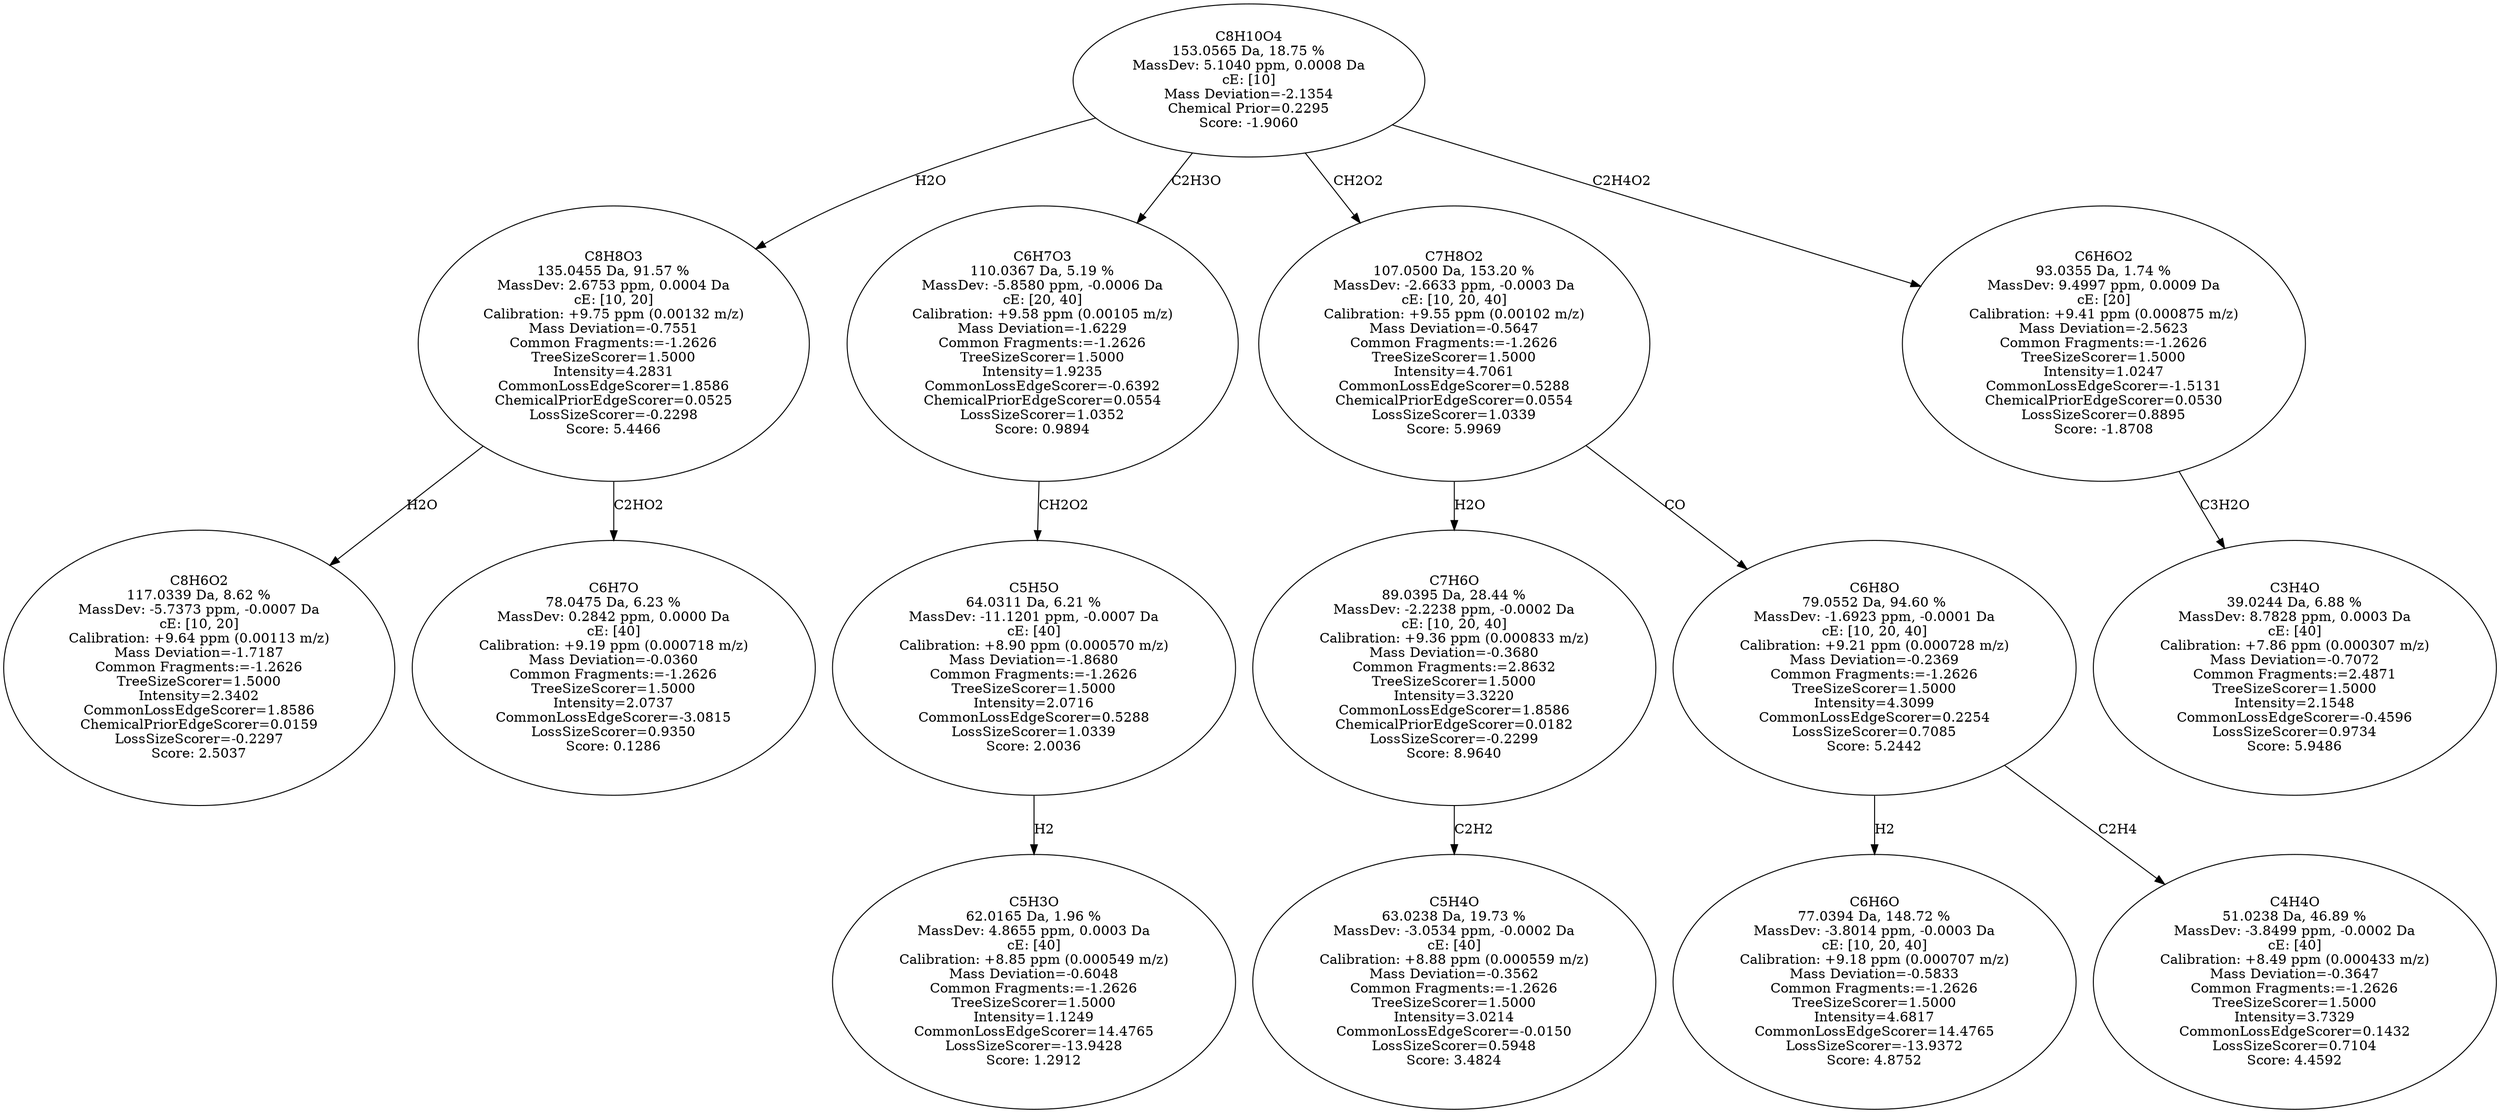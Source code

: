 strict digraph {
v1 [label="C8H6O2\n117.0339 Da, 8.62 %\nMassDev: -5.7373 ppm, -0.0007 Da\ncE: [10, 20]\nCalibration: +9.64 ppm (0.00113 m/z)\nMass Deviation=-1.7187\nCommon Fragments:=-1.2626\nTreeSizeScorer=1.5000\nIntensity=2.3402\nCommonLossEdgeScorer=1.8586\nChemicalPriorEdgeScorer=0.0159\nLossSizeScorer=-0.2297\nScore: 2.5037"];
v2 [label="C6H7O\n78.0475 Da, 6.23 %\nMassDev: 0.2842 ppm, 0.0000 Da\ncE: [40]\nCalibration: +9.19 ppm (0.000718 m/z)\nMass Deviation=-0.0360\nCommon Fragments:=-1.2626\nTreeSizeScorer=1.5000\nIntensity=2.0737\nCommonLossEdgeScorer=-3.0815\nLossSizeScorer=0.9350\nScore: 0.1286"];
v3 [label="C8H8O3\n135.0455 Da, 91.57 %\nMassDev: 2.6753 ppm, 0.0004 Da\ncE: [10, 20]\nCalibration: +9.75 ppm (0.00132 m/z)\nMass Deviation=-0.7551\nCommon Fragments:=-1.2626\nTreeSizeScorer=1.5000\nIntensity=4.2831\nCommonLossEdgeScorer=1.8586\nChemicalPriorEdgeScorer=0.0525\nLossSizeScorer=-0.2298\nScore: 5.4466"];
v4 [label="C5H3O\n62.0165 Da, 1.96 %\nMassDev: 4.8655 ppm, 0.0003 Da\ncE: [40]\nCalibration: +8.85 ppm (0.000549 m/z)\nMass Deviation=-0.6048\nCommon Fragments:=-1.2626\nTreeSizeScorer=1.5000\nIntensity=1.1249\nCommonLossEdgeScorer=14.4765\nLossSizeScorer=-13.9428\nScore: 1.2912"];
v5 [label="C5H5O\n64.0311 Da, 6.21 %\nMassDev: -11.1201 ppm, -0.0007 Da\ncE: [40]\nCalibration: +8.90 ppm (0.000570 m/z)\nMass Deviation=-1.8680\nCommon Fragments:=-1.2626\nTreeSizeScorer=1.5000\nIntensity=2.0716\nCommonLossEdgeScorer=0.5288\nLossSizeScorer=1.0339\nScore: 2.0036"];
v6 [label="C6H7O3\n110.0367 Da, 5.19 %\nMassDev: -5.8580 ppm, -0.0006 Da\ncE: [20, 40]\nCalibration: +9.58 ppm (0.00105 m/z)\nMass Deviation=-1.6229\nCommon Fragments:=-1.2626\nTreeSizeScorer=1.5000\nIntensity=1.9235\nCommonLossEdgeScorer=-0.6392\nChemicalPriorEdgeScorer=0.0554\nLossSizeScorer=1.0352\nScore: 0.9894"];
v7 [label="C5H4O\n63.0238 Da, 19.73 %\nMassDev: -3.0534 ppm, -0.0002 Da\ncE: [40]\nCalibration: +8.88 ppm (0.000559 m/z)\nMass Deviation=-0.3562\nCommon Fragments:=-1.2626\nTreeSizeScorer=1.5000\nIntensity=3.0214\nCommonLossEdgeScorer=-0.0150\nLossSizeScorer=0.5948\nScore: 3.4824"];
v8 [label="C7H6O\n89.0395 Da, 28.44 %\nMassDev: -2.2238 ppm, -0.0002 Da\ncE: [10, 20, 40]\nCalibration: +9.36 ppm (0.000833 m/z)\nMass Deviation=-0.3680\nCommon Fragments:=2.8632\nTreeSizeScorer=1.5000\nIntensity=3.3220\nCommonLossEdgeScorer=1.8586\nChemicalPriorEdgeScorer=0.0182\nLossSizeScorer=-0.2299\nScore: 8.9640"];
v9 [label="C6H6O\n77.0394 Da, 148.72 %\nMassDev: -3.8014 ppm, -0.0003 Da\ncE: [10, 20, 40]\nCalibration: +9.18 ppm (0.000707 m/z)\nMass Deviation=-0.5833\nCommon Fragments:=-1.2626\nTreeSizeScorer=1.5000\nIntensity=4.6817\nCommonLossEdgeScorer=14.4765\nLossSizeScorer=-13.9372\nScore: 4.8752"];
v10 [label="C4H4O\n51.0238 Da, 46.89 %\nMassDev: -3.8499 ppm, -0.0002 Da\ncE: [40]\nCalibration: +8.49 ppm (0.000433 m/z)\nMass Deviation=-0.3647\nCommon Fragments:=-1.2626\nTreeSizeScorer=1.5000\nIntensity=3.7329\nCommonLossEdgeScorer=0.1432\nLossSizeScorer=0.7104\nScore: 4.4592"];
v11 [label="C6H8O\n79.0552 Da, 94.60 %\nMassDev: -1.6923 ppm, -0.0001 Da\ncE: [10, 20, 40]\nCalibration: +9.21 ppm (0.000728 m/z)\nMass Deviation=-0.2369\nCommon Fragments:=-1.2626\nTreeSizeScorer=1.5000\nIntensity=4.3099\nCommonLossEdgeScorer=0.2254\nLossSizeScorer=0.7085\nScore: 5.2442"];
v12 [label="C7H8O2\n107.0500 Da, 153.20 %\nMassDev: -2.6633 ppm, -0.0003 Da\ncE: [10, 20, 40]\nCalibration: +9.55 ppm (0.00102 m/z)\nMass Deviation=-0.5647\nCommon Fragments:=-1.2626\nTreeSizeScorer=1.5000\nIntensity=4.7061\nCommonLossEdgeScorer=0.5288\nChemicalPriorEdgeScorer=0.0554\nLossSizeScorer=1.0339\nScore: 5.9969"];
v13 [label="C3H4O\n39.0244 Da, 6.88 %\nMassDev: 8.7828 ppm, 0.0003 Da\ncE: [40]\nCalibration: +7.86 ppm (0.000307 m/z)\nMass Deviation=-0.7072\nCommon Fragments:=2.4871\nTreeSizeScorer=1.5000\nIntensity=2.1548\nCommonLossEdgeScorer=-0.4596\nLossSizeScorer=0.9734\nScore: 5.9486"];
v14 [label="C6H6O2\n93.0355 Da, 1.74 %\nMassDev: 9.4997 ppm, 0.0009 Da\ncE: [20]\nCalibration: +9.41 ppm (0.000875 m/z)\nMass Deviation=-2.5623\nCommon Fragments:=-1.2626\nTreeSizeScorer=1.5000\nIntensity=1.0247\nCommonLossEdgeScorer=-1.5131\nChemicalPriorEdgeScorer=0.0530\nLossSizeScorer=0.8895\nScore: -1.8708"];
v15 [label="C8H10O4\n153.0565 Da, 18.75 %\nMassDev: 5.1040 ppm, 0.0008 Da\ncE: [10]\nMass Deviation=-2.1354\nChemical Prior=0.2295\nScore: -1.9060"];
v3 -> v1 [label="H2O"];
v3 -> v2 [label="C2HO2"];
v15 -> v3 [label="H2O"];
v5 -> v4 [label="H2"];
v6 -> v5 [label="CH2O2"];
v15 -> v6 [label="C2H3O"];
v8 -> v7 [label="C2H2"];
v12 -> v8 [label="H2O"];
v11 -> v9 [label="H2"];
v11 -> v10 [label="C2H4"];
v12 -> v11 [label="CO"];
v15 -> v12 [label="CH2O2"];
v14 -> v13 [label="C3H2O"];
v15 -> v14 [label="C2H4O2"];
}